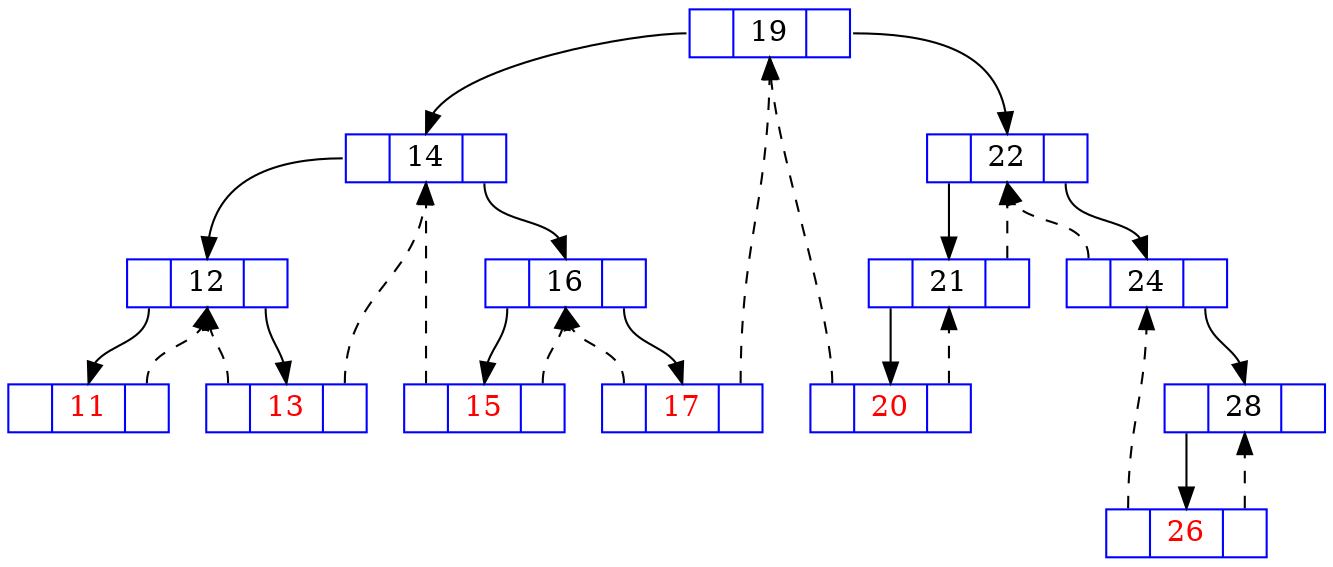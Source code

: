 digraph G {
node [shape = record, height = .1, color = "blue"];
19[label = "<L> |<D> 19|<R> "];
14[label = "<L> |<D> 14|<R> "];
22[label = "<L> |<D> 22|<R> "];
12[label = "<L> |<D> 12|<R> "];
16[label = "<L> |<D> 16|<R> "];
21[label = "<L> |<D> 21|<R> "];
24[label = "<L> |<D> 24|<R> "];
11[label = "<L> |<D> 11|<R> ",fontcolor="red"];
13[label = "<L> |<D> 13|<R> ",fontcolor="red"];
15[label = "<L> |<D> 15|<R> ",fontcolor="red"];
17[label = "<L> |<D> 17|<R> ",fontcolor="red"];
20[label = "<L> |<D> 20|<R> ",fontcolor="red"];
28[label = "<L> |<D> 28|<R> "];
26[label = "<L> |<D> 26|<R> ",fontcolor="red"];
"19":L -> "14":D;
"19":R -> "22":D;
"14":L -> "12":D;
"14":R -> "16":D;
"22":L -> "21":D;
"22":R -> "24":D;
"12":L -> "11":D;
"12":R -> "13":D;
"16":L -> "15":D;
"16":R -> "17":D;
"21":L -> "20":D;
"21":R -> "22":D[style=dashed];
"24":L -> "22":D[style=dashed];
"24":R -> "28":D;
"11":R -> "12":D[style=dashed];
"13":L -> "12":D[style=dashed];
"13":R -> "14":D[style=dashed];
"15":L -> "14":D[style=dashed];
"15":R -> "16":D[style=dashed];
"17":L -> "16":D[style=dashed];
"17":R -> "19":D[style=dashed];
"20":L -> "19":D[style=dashed];
"20":R -> "21":D[style=dashed];
"28":L -> "26":D;
"26":L -> "24":D[style=dashed];
"26":R -> "28":D[style=dashed];
}
